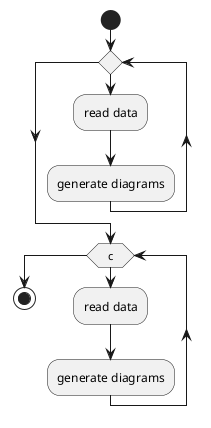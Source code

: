 {
  "sha1": "p9pkwcxk6gu5fq3s5ifbbrypt873esg",
  "insertion": {
    "when": "2024-06-04T17:28:40.818Z",
    "url": "https://github.com/plantuml/plantuml-server/issues/101",
    "user": "plantuml@gmail.com"
  }
}
@startuml
start
while ()
  :read data;
  :generate diagrams;
endwhile
while (c)
  :read data;
  :generate diagrams;
endwhile
stop
@enduml
